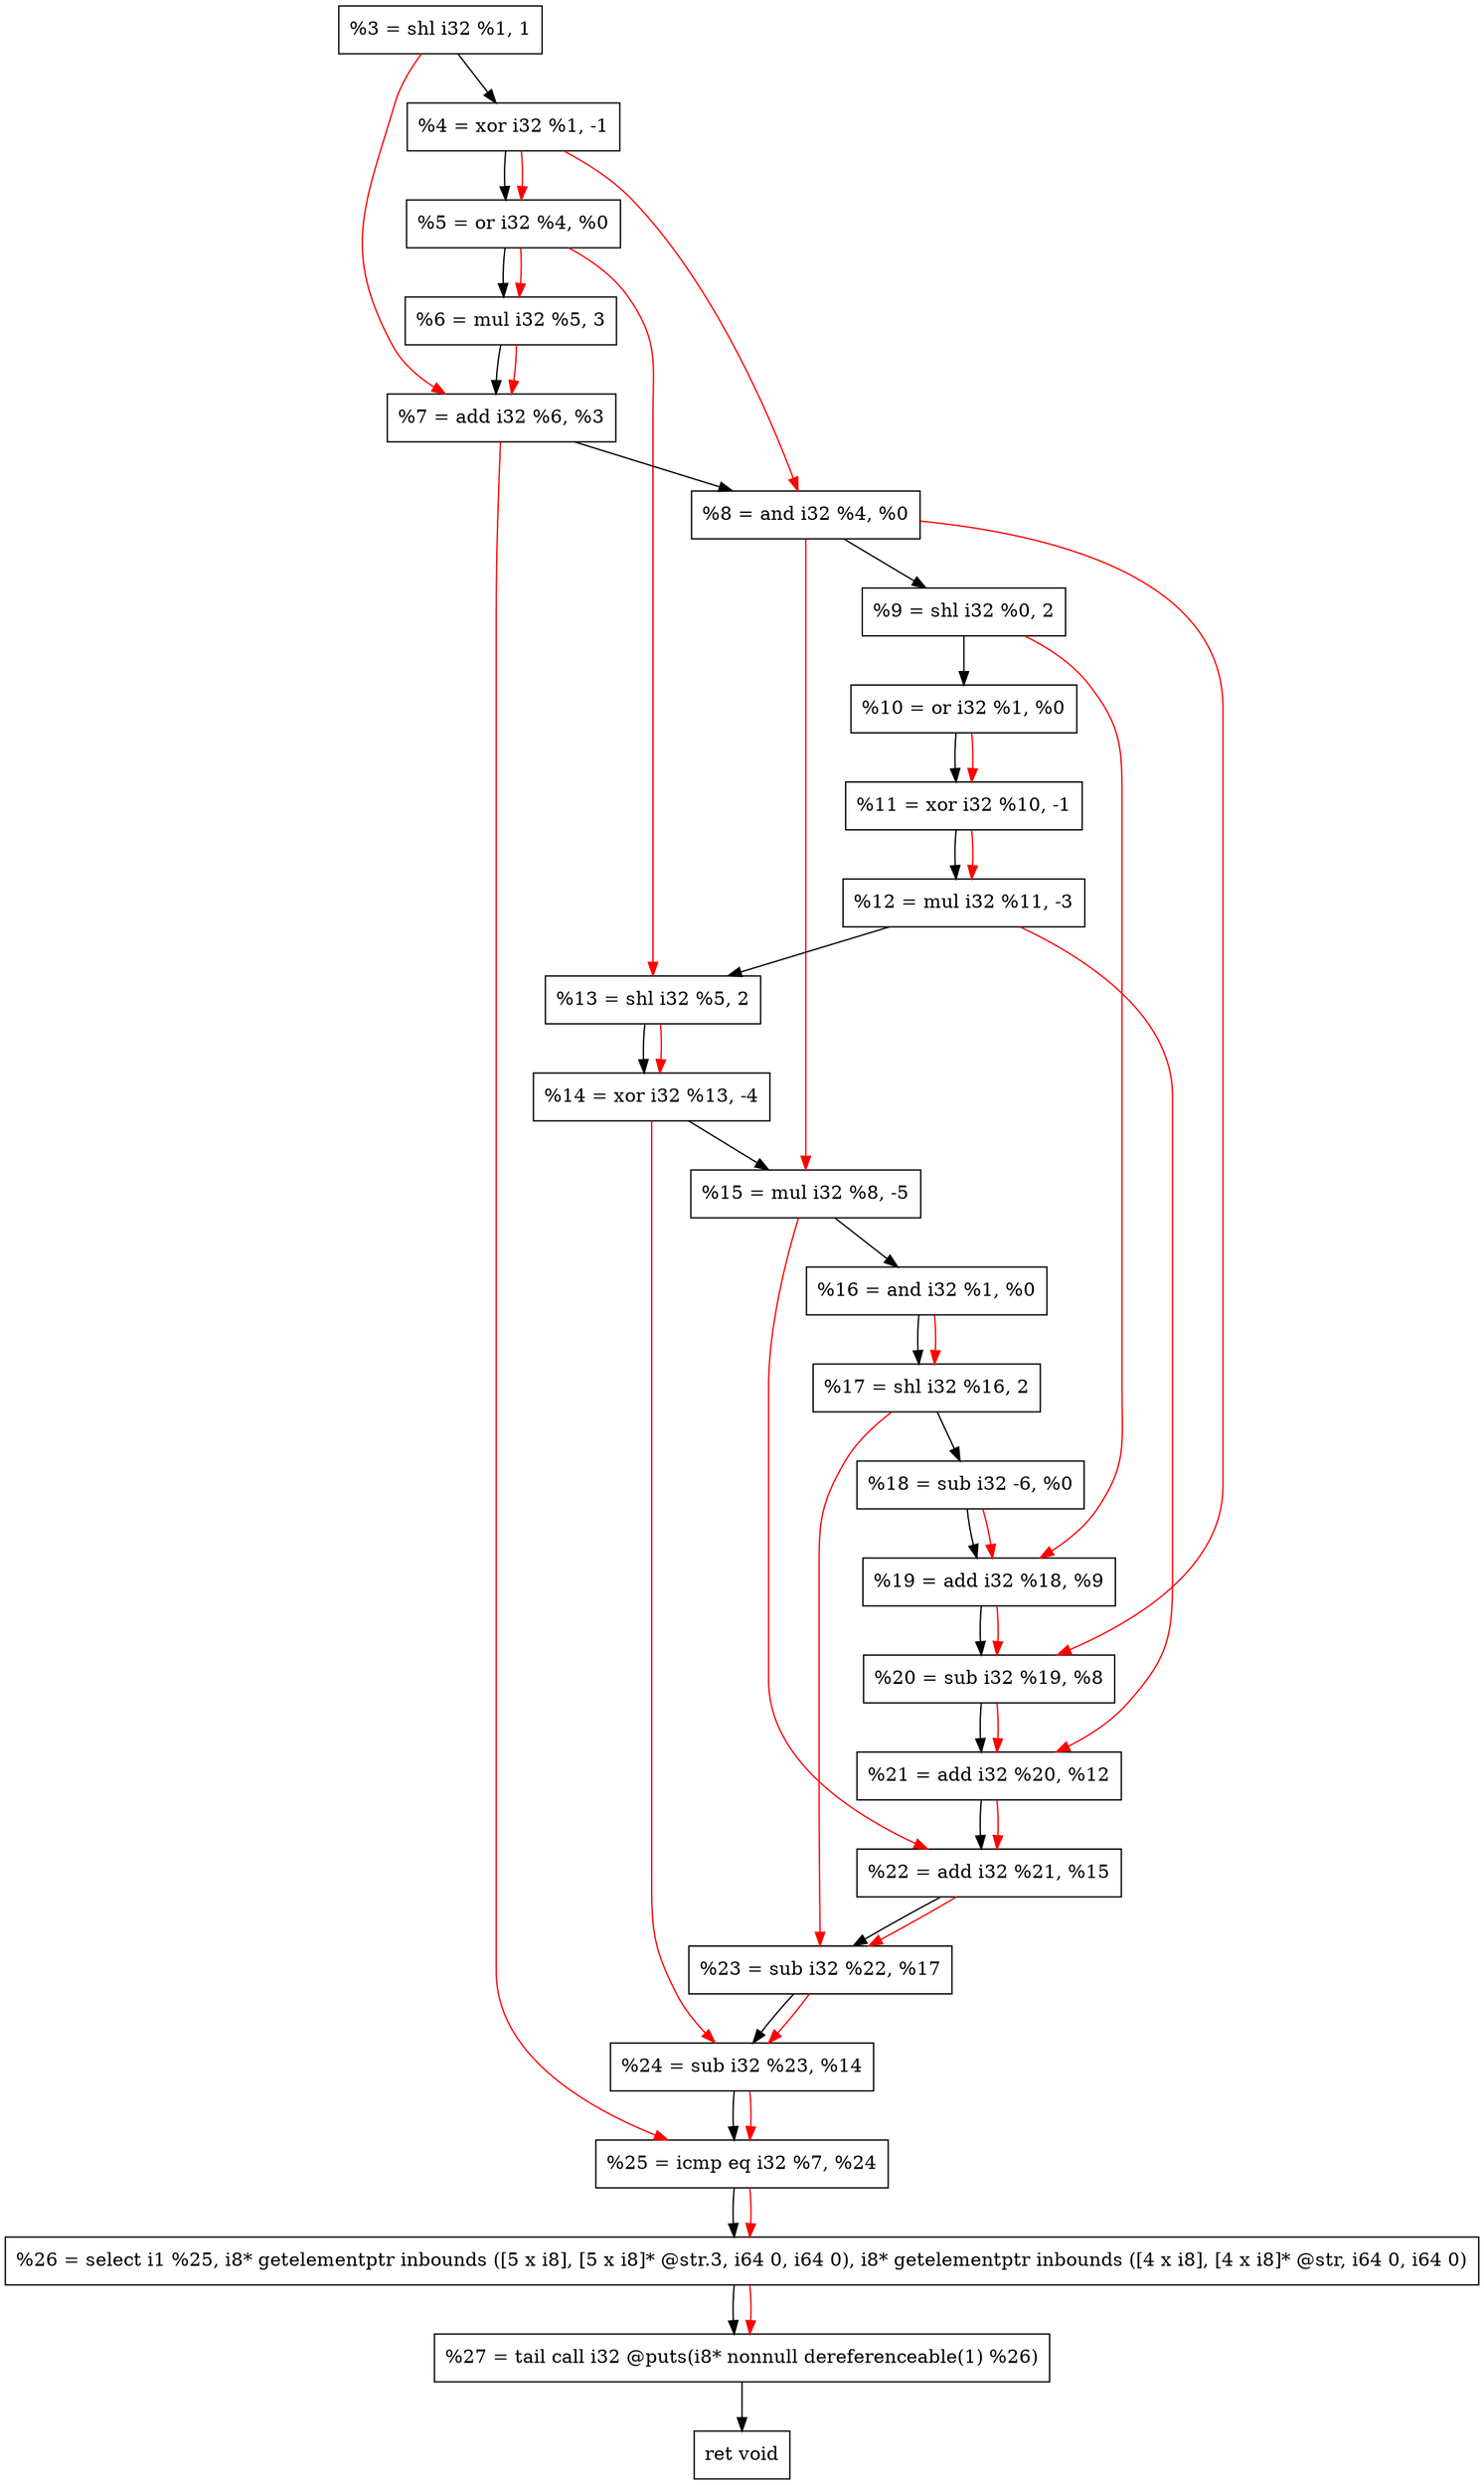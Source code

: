 digraph "DFG for'crackme' function" {
	Node0x1651b50[shape=record, label="  %3 = shl i32 %1, 1"];
	Node0x1651bf0[shape=record, label="  %4 = xor i32 %1, -1"];
	Node0x1651cb0[shape=record, label="  %5 = or i32 %4, %0"];
	Node0x1651d20[shape=record, label="  %6 = mul i32 %5, 3"];
	Node0x1651d90[shape=record, label="  %7 = add i32 %6, %3"];
	Node0x1651e00[shape=record, label="  %8 = and i32 %4, %0"];
	Node0x1651ea0[shape=record, label="  %9 = shl i32 %0, 2"];
	Node0x1651f10[shape=record, label="  %10 = or i32 %1, %0"];
	Node0x1651f80[shape=record, label="  %11 = xor i32 %10, -1"];
	Node0x1652020[shape=record, label="  %12 = mul i32 %11, -3"];
	Node0x1652090[shape=record, label="  %13 = shl i32 %5, 2"];
	Node0x1652130[shape=record, label="  %14 = xor i32 %13, -4"];
	Node0x16521d0[shape=record, label="  %15 = mul i32 %8, -5"];
	Node0x1652240[shape=record, label="  %16 = and i32 %1, %0"];
	Node0x16522b0[shape=record, label="  %17 = shl i32 %16, 2"];
	Node0x1652350[shape=record, label="  %18 = sub i32 -6, %0"];
	Node0x16523c0[shape=record, label="  %19 = add i32 %18, %9"];
	Node0x1652430[shape=record, label="  %20 = sub i32 %19, %8"];
	Node0x16524a0[shape=record, label="  %21 = add i32 %20, %12"];
	Node0x1652510[shape=record, label="  %22 = add i32 %21, %15"];
	Node0x1652580[shape=record, label="  %23 = sub i32 %22, %17"];
	Node0x16525f0[shape=record, label="  %24 = sub i32 %23, %14"];
	Node0x1652660[shape=record, label="  %25 = icmp eq i32 %7, %24"];
	Node0x15f2268[shape=record, label="  %26 = select i1 %25, i8* getelementptr inbounds ([5 x i8], [5 x i8]* @str.3, i64 0, i64 0), i8* getelementptr inbounds ([4 x i8], [4 x i8]* @str, i64 0, i64 0)"];
	Node0x1652b00[shape=record, label="  %27 = tail call i32 @puts(i8* nonnull dereferenceable(1) %26)"];
	Node0x1652b50[shape=record, label="  ret void"];
	Node0x1651b50 -> Node0x1651bf0;
	Node0x1651bf0 -> Node0x1651cb0;
	Node0x1651cb0 -> Node0x1651d20;
	Node0x1651d20 -> Node0x1651d90;
	Node0x1651d90 -> Node0x1651e00;
	Node0x1651e00 -> Node0x1651ea0;
	Node0x1651ea0 -> Node0x1651f10;
	Node0x1651f10 -> Node0x1651f80;
	Node0x1651f80 -> Node0x1652020;
	Node0x1652020 -> Node0x1652090;
	Node0x1652090 -> Node0x1652130;
	Node0x1652130 -> Node0x16521d0;
	Node0x16521d0 -> Node0x1652240;
	Node0x1652240 -> Node0x16522b0;
	Node0x16522b0 -> Node0x1652350;
	Node0x1652350 -> Node0x16523c0;
	Node0x16523c0 -> Node0x1652430;
	Node0x1652430 -> Node0x16524a0;
	Node0x16524a0 -> Node0x1652510;
	Node0x1652510 -> Node0x1652580;
	Node0x1652580 -> Node0x16525f0;
	Node0x16525f0 -> Node0x1652660;
	Node0x1652660 -> Node0x15f2268;
	Node0x15f2268 -> Node0x1652b00;
	Node0x1652b00 -> Node0x1652b50;
edge [color=red]
	Node0x1651bf0 -> Node0x1651cb0;
	Node0x1651cb0 -> Node0x1651d20;
	Node0x1651d20 -> Node0x1651d90;
	Node0x1651b50 -> Node0x1651d90;
	Node0x1651bf0 -> Node0x1651e00;
	Node0x1651f10 -> Node0x1651f80;
	Node0x1651f80 -> Node0x1652020;
	Node0x1651cb0 -> Node0x1652090;
	Node0x1652090 -> Node0x1652130;
	Node0x1651e00 -> Node0x16521d0;
	Node0x1652240 -> Node0x16522b0;
	Node0x1652350 -> Node0x16523c0;
	Node0x1651ea0 -> Node0x16523c0;
	Node0x16523c0 -> Node0x1652430;
	Node0x1651e00 -> Node0x1652430;
	Node0x1652430 -> Node0x16524a0;
	Node0x1652020 -> Node0x16524a0;
	Node0x16524a0 -> Node0x1652510;
	Node0x16521d0 -> Node0x1652510;
	Node0x1652510 -> Node0x1652580;
	Node0x16522b0 -> Node0x1652580;
	Node0x1652580 -> Node0x16525f0;
	Node0x1652130 -> Node0x16525f0;
	Node0x1651d90 -> Node0x1652660;
	Node0x16525f0 -> Node0x1652660;
	Node0x1652660 -> Node0x15f2268;
	Node0x15f2268 -> Node0x1652b00;
}
